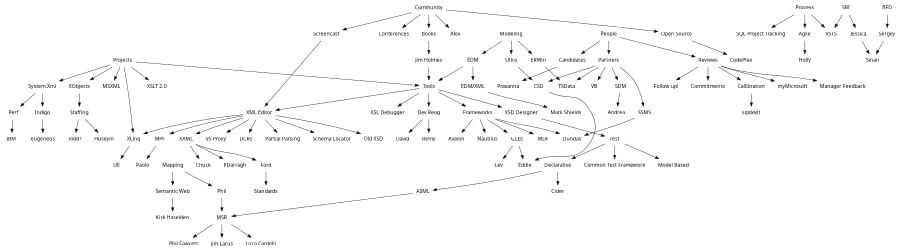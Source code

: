 digraph Self { 
graph [  fontname = "Verdana",
                        fontsize = 10,
                        size = "6,6" ];
node [   shape = box,
                        sides = 4,
                        distortion = "0.0",
                        orientation = "0.0",
                        skew = "0.0",
                        color = white,
                        style = filled,
                        fontname = "Verdana" ];

  
  "Projects" -> "XObjects"
  "Projects" -> "XLinq"
  "Projects" -> "Tools"
  "Projects" -> "XSLT 2.0"
  "Projects" -> "System.Xml"
  "Projects" -> "MSXML"
  
  "System.Xml" -> "Perf"
  "Perf" -> "IBM"
  "System.Xml" -> "Indigo"
  "Indigo" -> "eugeneos"
 
  "Tools" -> "XML Editor"
  "Tools" -> "XSL Debugger"
  "Tools" -> "XSD Designer"
  
  "Community" -> "Books"
  "Books" -> "Jim Holmes"
  "Jim Holmes" -> "Tools"
  
  "Tools" -> "Dev Reog"
  "Dev Reog" -> "Remy"
  "Dev Reog" -> "David"
  
  "People" -> "Candidates"  
  "People" -> "Reviews"
  "Candidates" -> "Prasanna"
  
  "Tools" -> "Frameworks"
  "Frameworks" -> "GLEE"
  "Frameworks" -> "MDF"
  "Frameworks" -> "Dundas"
  "Frameworks" -> "Avalon"
  "Frameworks" -> "Nautilus"

  "XML Editor" -> "XAML"  
  "XAML" -> "Chuck"
  "XAML" -> "PDarragh"
  "XAML" -> "Ford"
  "Ford" -> "Standards"
  
  "XML Editor" -> "Partial Parsing"
  "XML Editor" -> "Schema Locator"
  "XML Editor" -> "XLinq"
  "XML Editor" -> "Old XSD"
  "XML Editor" -> "VS Proxy"
  "XML Editor" -> "DCRs"
  "XML Editor" -> "MPF"
  "MPF" -> "Paolo"
  
  "Screencast" -> "XML Editor"   
  "Community" -> "Screencast"
  
  "XSD Designer" -> "Test"
  "Test" -> "Declarative"  
  "Declarative"  -> "Cider"
  "Test" -> "Model Based"
  "Test" -> "Common Test Framework"
  "Declarative" -> "ASML"  
  "ASML" -> "MSR"
  
  "MSR" -> "Phil Fawcett"
  "MSR" -> "Jim Larus"
  "MSR" -> "Luca Cardelli"
  
  "People" -> "Partners"
  
  "GLEE" -> "Lev" 
  "GLEE" -> "Eddie"

  "XLinq" -> "UE"
  
  "XObjects" -> "Staffing"
  "Staffing" -> "Huseyin"  
  "Staffing" -> "Todd?"  
  
  "Reviews" -> "Manager Feedback"
  "Reviews" -> "Follow up!"
  "Reviews" -> "Callibration"
  "Reviews" -> "Commitments"  
  "Reviews" -> "myMicrosoft"  
  "Callibration" -> "sqldevlt"    
  
  "Mapping" -> "Phil"
  "Phil" -> "MSR"
  "Mapping" -> "Semantic Web"
  "Semantic Web" -> "Kirk Haselden"
  
  "Partners" -> "SSMS"
  "Partners" -> "TSData"
  "Partners" -> "VB"
  "Partners" -> "CSD"
  "Partners" -> "SDM"
  "SDM" -> "Andrea"
  "SSMS" -> "Dundas"
  
  "EDM" -> "EDM/XML"
  "EDM/XML" -> "Mark Shields"
  "EDM" -> "Tools"
    
  "Modeling" -> "EDM"
  "Modeling" -> "Ultra"
  "Modeling" -> "ERWin"
  "ERWin" -> "TSData"
  "Ultra" -> "CSD"
  "CSD" -> "Eddie"
  
  "Process" -> "VSTS"
  "Process" -> "SQL Project Tracking"
  "Process" -> "Agile"
  "Agile" -> "Holly"
  
  "SRI" -> "VSTS" 
  "SRI" -> "Jessica"
  "Jessica" -> "Sinan"
  
  "BFD" -> "Sergey"
  "Sergey" -> "Sinan"
  
  "Community" -> "Conferences"
  "Community" -> "Alex"
  "Community" -> "Open Source"
  "Open Source" -> "CodePlex"
  

}

